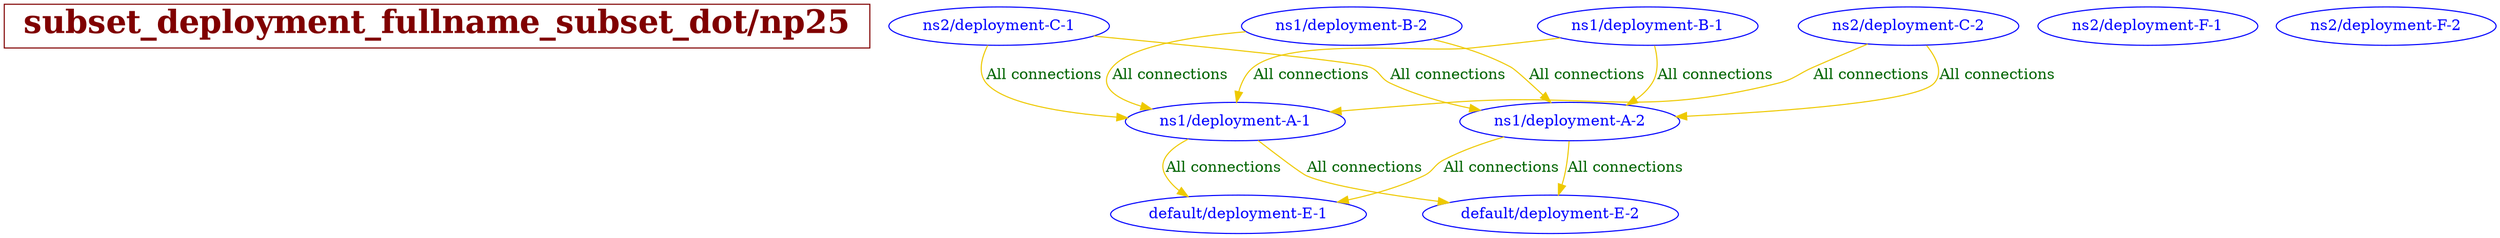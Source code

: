 // The Connectivity Graph of np25
digraph {
	HEADER [shape="box" label=< <B>subset_deployment_fullname_subset_dot/np25</B> > fontsize=30 color=webmaroon fontcolor=webmaroon];
	"default/deployment-E-1" [label="default/deployment-E-1" color="blue" fontcolor="blue"]
	"default/deployment-E-2" [label="default/deployment-E-2" color="blue" fontcolor="blue"]
	"ns1/deployment-A-1" [label="ns1/deployment-A-1" color="blue" fontcolor="blue"]
	"ns1/deployment-A-2" [label="ns1/deployment-A-2" color="blue" fontcolor="blue"]
	"ns1/deployment-B-1" [label="ns1/deployment-B-1" color="blue" fontcolor="blue"]
	"ns1/deployment-B-2" [label="ns1/deployment-B-2" color="blue" fontcolor="blue"]
	"ns2/deployment-C-1" [label="ns2/deployment-C-1" color="blue" fontcolor="blue"]
	"ns2/deployment-C-2" [label="ns2/deployment-C-2" color="blue" fontcolor="blue"]
	"ns2/deployment-F-1" [label="ns2/deployment-F-1" color="blue" fontcolor="blue"]
	"ns2/deployment-F-2" [label="ns2/deployment-F-2" color="blue" fontcolor="blue"]
	"ns1/deployment-A-1" -> "default/deployment-E-1" [label="All connections" color="gold2" fontcolor="darkgreen"]
	"ns1/deployment-A-1" -> "default/deployment-E-2" [label="All connections" color="gold2" fontcolor="darkgreen"]
	"ns1/deployment-A-2" -> "default/deployment-E-1" [label="All connections" color="gold2" fontcolor="darkgreen"]
	"ns1/deployment-A-2" -> "default/deployment-E-2" [label="All connections" color="gold2" fontcolor="darkgreen"]
	"ns1/deployment-B-1" -> "ns1/deployment-A-1" [label="All connections" color="gold2" fontcolor="darkgreen"]
	"ns1/deployment-B-1" -> "ns1/deployment-A-2" [label="All connections" color="gold2" fontcolor="darkgreen"]
	"ns1/deployment-B-2" -> "ns1/deployment-A-1" [label="All connections" color="gold2" fontcolor="darkgreen"]
	"ns1/deployment-B-2" -> "ns1/deployment-A-2" [label="All connections" color="gold2" fontcolor="darkgreen"]
	"ns2/deployment-C-1" -> "ns1/deployment-A-1" [label="All connections" color="gold2" fontcolor="darkgreen"]
	"ns2/deployment-C-1" -> "ns1/deployment-A-2" [label="All connections" color="gold2" fontcolor="darkgreen"]
	"ns2/deployment-C-2" -> "ns1/deployment-A-1" [label="All connections" color="gold2" fontcolor="darkgreen"]
	"ns2/deployment-C-2" -> "ns1/deployment-A-2" [label="All connections" color="gold2" fontcolor="darkgreen"]
}


